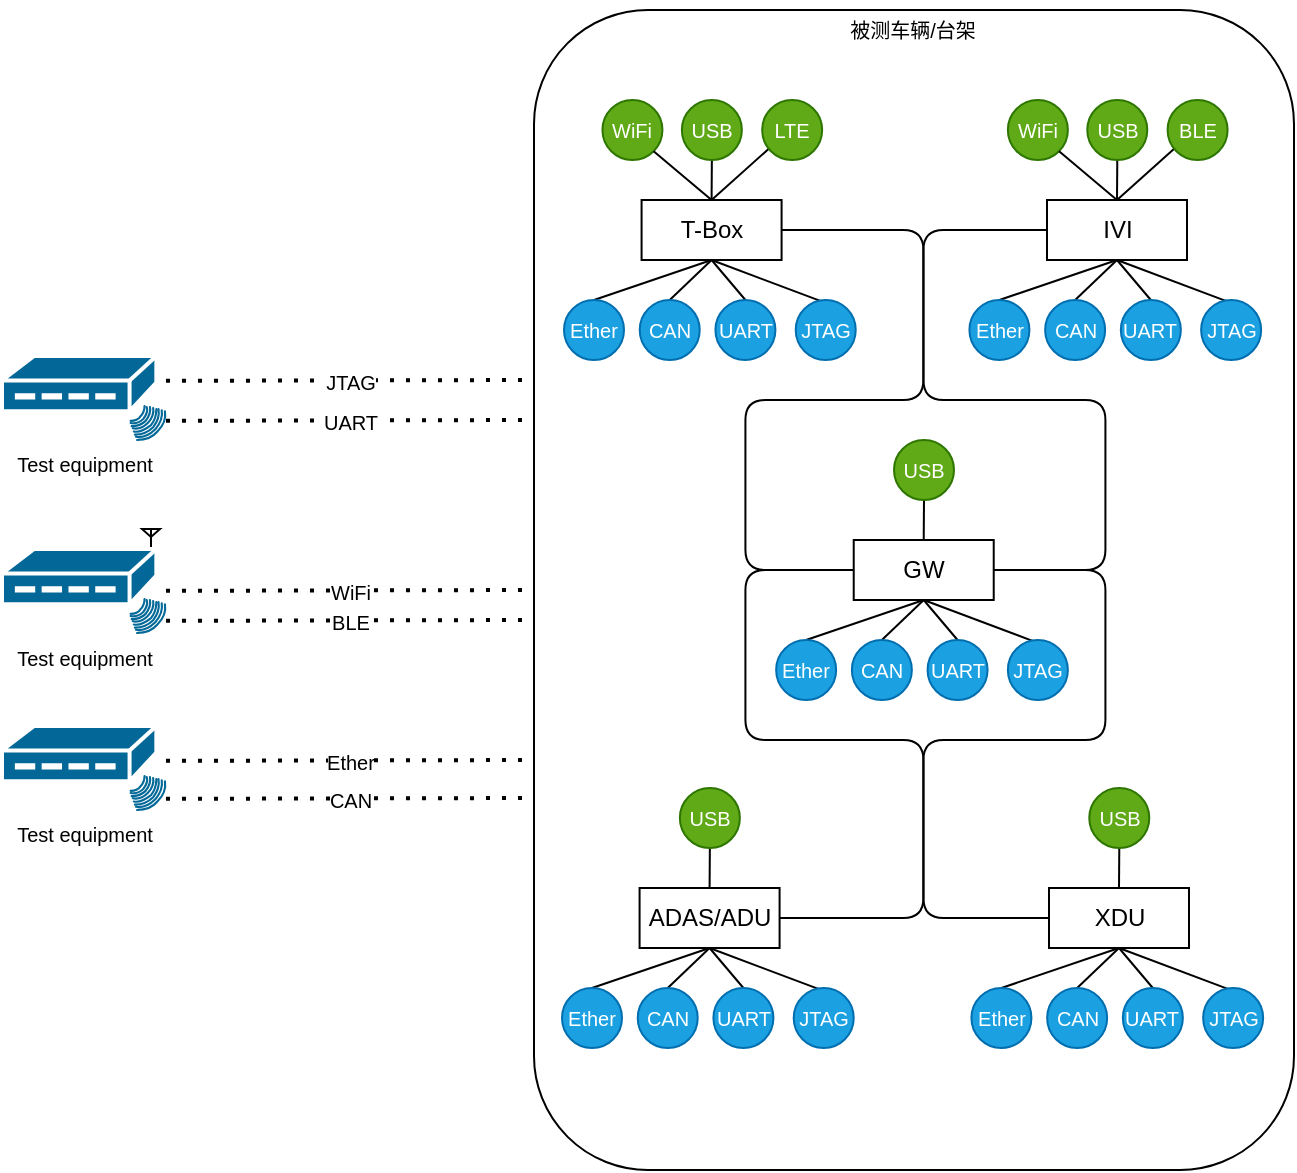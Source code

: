 <mxfile>
    <diagram id="HKvocRClT9qoP15i_6QW" name="Page-1">
        <mxGraphModel dx="1060" dy="627" grid="1" gridSize="10" guides="1" tooltips="1" connect="1" arrows="1" fold="1" page="1" pageScale="1" pageWidth="827" pageHeight="1169" math="0" shadow="0">
            <root>
                <mxCell id="0"/>
                <mxCell id="1" parent="0"/>
                <mxCell id="167" value="" style="rounded=1;whiteSpace=wrap;html=1;fontSize=10;" vertex="1" parent="1">
                    <mxGeometry x="386" y="185" width="380" height="580" as="geometry"/>
                </mxCell>
                <mxCell id="47" value="WiFi" style="ellipse;whiteSpace=wrap;html=1;aspect=fixed;fillColor=#60a917;fontColor=#ffffff;strokeColor=#2D7600;fontSize=10;flipH=1;" vertex="1" parent="1">
                    <mxGeometry x="622.93" y="230" width="30" height="30" as="geometry"/>
                </mxCell>
                <mxCell id="54" style="edgeStyle=none;html=1;exitX=1;exitY=0;exitDx=0;exitDy=0;entryX=0.5;entryY=0;entryDx=0;entryDy=0;endArrow=none;endFill=0;" edge="1" parent="1" source="53" target="49">
                    <mxGeometry relative="1" as="geometry"/>
                </mxCell>
                <mxCell id="58" style="edgeStyle=none;html=1;exitX=0.5;exitY=1;exitDx=0;exitDy=0;entryX=0.557;entryY=0.027;entryDx=0;entryDy=0;entryPerimeter=0;endArrow=none;endFill=0;" edge="1" parent="1" source="49" target="56">
                    <mxGeometry relative="1" as="geometry"/>
                </mxCell>
                <mxCell id="59" style="edgeStyle=none;html=1;entryX=0.5;entryY=0;entryDx=0;entryDy=0;endArrow=none;endFill=0;exitX=0.5;exitY=1;exitDx=0;exitDy=0;" edge="1" parent="1" source="49" target="57">
                    <mxGeometry relative="1" as="geometry"/>
                </mxCell>
                <mxCell id="73" style="edgeStyle=none;html=1;exitX=0.5;exitY=1;exitDx=0;exitDy=0;entryX=0.5;entryY=0;entryDx=0;entryDy=0;endArrow=none;endFill=0;" edge="1" parent="1" source="49" target="72">
                    <mxGeometry relative="1" as="geometry"/>
                </mxCell>
                <mxCell id="49" value="IVI" style="rounded=0;whiteSpace=wrap;html=1;" vertex="1" parent="1">
                    <mxGeometry x="642.5" y="280" width="70" height="30" as="geometry"/>
                </mxCell>
                <mxCell id="51" value="" style="endArrow=none;html=1;exitX=1;exitY=1;exitDx=0;exitDy=0;entryX=0.5;entryY=0;entryDx=0;entryDy=0;" edge="1" parent="1" source="47" target="49">
                    <mxGeometry width="50" height="50" relative="1" as="geometry">
                        <mxPoint x="612.5" y="450" as="sourcePoint"/>
                        <mxPoint x="662.5" y="400" as="targetPoint"/>
                    </mxGeometry>
                </mxCell>
                <mxCell id="55" style="edgeStyle=none;html=1;entryX=0.5;entryY=0;entryDx=0;entryDy=0;endArrow=none;endFill=0;" edge="1" parent="1" source="52" target="49">
                    <mxGeometry relative="1" as="geometry"/>
                </mxCell>
                <mxCell id="52" value="USB" style="ellipse;whiteSpace=wrap;html=1;aspect=fixed;fillColor=#60a917;fontColor=#ffffff;strokeColor=#2D7600;fontSize=10;flipH=1;" vertex="1" parent="1">
                    <mxGeometry x="662.64" y="230" width="30" height="30" as="geometry"/>
                </mxCell>
                <mxCell id="53" value="BLE" style="ellipse;whiteSpace=wrap;html=1;aspect=fixed;fillColor=#60a917;fontColor=#ffffff;strokeColor=#2D7600;fontSize=10;flipH=1;" vertex="1" parent="1">
                    <mxGeometry x="702.79" y="230" width="30" height="30" as="geometry"/>
                </mxCell>
                <mxCell id="56" value="JTAG" style="ellipse;whiteSpace=wrap;html=1;aspect=fixed;fillColor=#1ba1e2;fontColor=#ffffff;strokeColor=#006EAF;fontSize=10;flipH=1;" vertex="1" parent="1">
                    <mxGeometry x="719.57" y="330" width="30" height="30" as="geometry"/>
                </mxCell>
                <mxCell id="57" value="UART" style="ellipse;whiteSpace=wrap;html=1;aspect=fixed;fillColor=#1ba1e2;fontColor=#ffffff;strokeColor=#006EAF;fontSize=10;flipH=1;" vertex="1" parent="1">
                    <mxGeometry x="679.42" y="330" width="30" height="30" as="geometry"/>
                </mxCell>
                <mxCell id="72" value="CAN" style="ellipse;whiteSpace=wrap;html=1;aspect=fixed;fillColor=#1ba1e2;fontColor=#ffffff;strokeColor=#006EAF;fontSize=10;flipH=1;" vertex="1" parent="1">
                    <mxGeometry x="641.57" y="330" width="30" height="30" as="geometry"/>
                </mxCell>
                <mxCell id="96" style="edgeStyle=none;html=1;exitX=0.5;exitY=0;exitDx=0;exitDy=0;entryX=0.5;entryY=1;entryDx=0;entryDy=0;fontSize=10;endArrow=none;endFill=0;" edge="1" parent="1" source="95" target="49">
                    <mxGeometry relative="1" as="geometry"/>
                </mxCell>
                <mxCell id="95" value="Ether" style="ellipse;whiteSpace=wrap;html=1;aspect=fixed;fillColor=#1ba1e2;fontColor=#ffffff;strokeColor=#006EAF;fontSize=10;flipH=1;" vertex="1" parent="1">
                    <mxGeometry x="603.71" y="330" width="30" height="30" as="geometry"/>
                </mxCell>
                <mxCell id="98" value="WiFi" style="ellipse;whiteSpace=wrap;html=1;aspect=fixed;fillColor=#60a917;fontColor=#ffffff;strokeColor=#2D7600;fontSize=10;flipH=1;" vertex="1" parent="1">
                    <mxGeometry x="420.22" y="230" width="30" height="30" as="geometry"/>
                </mxCell>
                <mxCell id="99" style="edgeStyle=none;html=1;exitX=1;exitY=0;exitDx=0;exitDy=0;entryX=0.5;entryY=0;entryDx=0;entryDy=0;endArrow=none;endFill=0;" edge="1" parent="1" source="107" target="103">
                    <mxGeometry relative="1" as="geometry"/>
                </mxCell>
                <mxCell id="100" style="edgeStyle=none;html=1;exitX=0.5;exitY=1;exitDx=0;exitDy=0;entryX=0.557;entryY=0.027;entryDx=0;entryDy=0;entryPerimeter=0;endArrow=none;endFill=0;" edge="1" parent="1" source="103" target="108">
                    <mxGeometry relative="1" as="geometry"/>
                </mxCell>
                <mxCell id="101" style="edgeStyle=none;html=1;entryX=0.5;entryY=0;entryDx=0;entryDy=0;endArrow=none;endFill=0;exitX=0.5;exitY=1;exitDx=0;exitDy=0;" edge="1" parent="1" source="103" target="109">
                    <mxGeometry relative="1" as="geometry"/>
                </mxCell>
                <mxCell id="102" style="edgeStyle=none;html=1;exitX=0.5;exitY=1;exitDx=0;exitDy=0;entryX=0.5;entryY=0;entryDx=0;entryDy=0;endArrow=none;endFill=0;" edge="1" parent="1" source="103" target="110">
                    <mxGeometry relative="1" as="geometry"/>
                </mxCell>
                <mxCell id="103" value="T-Box" style="rounded=0;whiteSpace=wrap;html=1;" vertex="1" parent="1">
                    <mxGeometry x="439.79" y="280" width="70" height="30" as="geometry"/>
                </mxCell>
                <mxCell id="104" value="" style="endArrow=none;html=1;exitX=1;exitY=1;exitDx=0;exitDy=0;entryX=0.5;entryY=0;entryDx=0;entryDy=0;" edge="1" parent="1" source="98" target="103">
                    <mxGeometry width="50" height="50" relative="1" as="geometry">
                        <mxPoint x="409.79" y="450" as="sourcePoint"/>
                        <mxPoint x="459.79" y="400" as="targetPoint"/>
                    </mxGeometry>
                </mxCell>
                <mxCell id="105" style="edgeStyle=none;html=1;entryX=0.5;entryY=0;entryDx=0;entryDy=0;endArrow=none;endFill=0;" edge="1" parent="1" source="106" target="103">
                    <mxGeometry relative="1" as="geometry"/>
                </mxCell>
                <mxCell id="106" value="USB" style="ellipse;whiteSpace=wrap;html=1;aspect=fixed;fillColor=#60a917;fontColor=#ffffff;strokeColor=#2D7600;fontSize=10;flipH=1;" vertex="1" parent="1">
                    <mxGeometry x="459.93" y="230" width="30" height="30" as="geometry"/>
                </mxCell>
                <mxCell id="107" value="LTE" style="ellipse;whiteSpace=wrap;html=1;aspect=fixed;fillColor=#60a917;fontColor=#ffffff;strokeColor=#2D7600;fontSize=10;flipH=1;" vertex="1" parent="1">
                    <mxGeometry x="500.08" y="230" width="30" height="30" as="geometry"/>
                </mxCell>
                <mxCell id="108" value="JTAG" style="ellipse;whiteSpace=wrap;html=1;aspect=fixed;fillColor=#1ba1e2;fontColor=#ffffff;strokeColor=#006EAF;fontSize=10;flipH=1;" vertex="1" parent="1">
                    <mxGeometry x="516.86" y="330" width="30" height="30" as="geometry"/>
                </mxCell>
                <mxCell id="109" value="UART" style="ellipse;whiteSpace=wrap;html=1;aspect=fixed;fillColor=#1ba1e2;fontColor=#ffffff;strokeColor=#006EAF;fontSize=10;flipH=1;" vertex="1" parent="1">
                    <mxGeometry x="476.71" y="330" width="30" height="30" as="geometry"/>
                </mxCell>
                <mxCell id="110" value="CAN" style="ellipse;whiteSpace=wrap;html=1;aspect=fixed;fillColor=#1ba1e2;fontColor=#ffffff;strokeColor=#006EAF;fontSize=10;flipH=1;" vertex="1" parent="1">
                    <mxGeometry x="438.86" y="330" width="30" height="30" as="geometry"/>
                </mxCell>
                <mxCell id="111" style="edgeStyle=none;html=1;exitX=0.5;exitY=0;exitDx=0;exitDy=0;entryX=0.5;entryY=1;entryDx=0;entryDy=0;fontSize=10;endArrow=none;endFill=0;" edge="1" parent="1" source="112" target="103">
                    <mxGeometry relative="1" as="geometry"/>
                </mxCell>
                <mxCell id="112" value="Ether" style="ellipse;whiteSpace=wrap;html=1;aspect=fixed;fillColor=#1ba1e2;fontColor=#ffffff;strokeColor=#006EAF;fontSize=10;flipH=1;" vertex="1" parent="1">
                    <mxGeometry x="401" y="330" width="30" height="30" as="geometry"/>
                </mxCell>
                <mxCell id="115" style="edgeStyle=none;html=1;exitX=0.5;exitY=1;exitDx=0;exitDy=0;entryX=0.557;entryY=0.027;entryDx=0;entryDy=0;entryPerimeter=0;endArrow=none;endFill=0;" edge="1" parent="1" source="118" target="123">
                    <mxGeometry relative="1" as="geometry"/>
                </mxCell>
                <mxCell id="116" style="edgeStyle=none;html=1;entryX=0.5;entryY=0;entryDx=0;entryDy=0;endArrow=none;endFill=0;exitX=0.5;exitY=1;exitDx=0;exitDy=0;" edge="1" parent="1" source="118" target="124">
                    <mxGeometry relative="1" as="geometry"/>
                </mxCell>
                <mxCell id="117" style="edgeStyle=none;html=1;exitX=0.5;exitY=1;exitDx=0;exitDy=0;entryX=0.5;entryY=0;entryDx=0;entryDy=0;endArrow=none;endFill=0;" edge="1" parent="1" source="118" target="125">
                    <mxGeometry relative="1" as="geometry"/>
                </mxCell>
                <mxCell id="159" style="edgeStyle=none;html=1;exitX=0;exitY=0.5;exitDx=0;exitDy=0;fontSize=10;endArrow=none;endFill=0;entryX=1;entryY=0.5;entryDx=0;entryDy=0;" edge="1" parent="1" source="118" target="103">
                    <mxGeometry relative="1" as="geometry">
                        <mxPoint x="571.71" y="290" as="targetPoint"/>
                        <Array as="points">
                            <mxPoint x="491.71" y="465"/>
                            <mxPoint x="491.71" y="380"/>
                            <mxPoint x="580.71" y="380"/>
                            <mxPoint x="580.71" y="295"/>
                        </Array>
                    </mxGeometry>
                </mxCell>
                <mxCell id="161" style="edgeStyle=none;html=1;exitX=1;exitY=0.5;exitDx=0;exitDy=0;entryX=0;entryY=0.5;entryDx=0;entryDy=0;fontSize=10;endArrow=none;endFill=0;" edge="1" parent="1" source="118" target="49">
                    <mxGeometry relative="1" as="geometry">
                        <Array as="points">
                            <mxPoint x="671.71" y="465"/>
                            <mxPoint x="671.71" y="380"/>
                            <mxPoint x="580.71" y="380"/>
                            <mxPoint x="580.71" y="295"/>
                        </Array>
                    </mxGeometry>
                </mxCell>
                <mxCell id="162" style="edgeStyle=none;html=1;exitX=0;exitY=0.5;exitDx=0;exitDy=0;entryX=1;entryY=0.5;entryDx=0;entryDy=0;fontSize=10;endArrow=none;endFill=0;" edge="1" parent="1" source="118" target="133">
                    <mxGeometry relative="1" as="geometry">
                        <Array as="points">
                            <mxPoint x="491.71" y="465"/>
                            <mxPoint x="491.71" y="550"/>
                            <mxPoint x="580.71" y="550"/>
                            <mxPoint x="580.71" y="639"/>
                        </Array>
                    </mxGeometry>
                </mxCell>
                <mxCell id="163" style="edgeStyle=none;html=1;exitX=1;exitY=0.5;exitDx=0;exitDy=0;entryX=0;entryY=0.5;entryDx=0;entryDy=0;fontSize=10;endArrow=none;endFill=0;" edge="1" parent="1" source="118" target="149">
                    <mxGeometry relative="1" as="geometry">
                        <Array as="points">
                            <mxPoint x="671.71" y="465"/>
                            <mxPoint x="671.71" y="550"/>
                            <mxPoint x="580.71" y="550"/>
                            <mxPoint x="580.71" y="639"/>
                        </Array>
                    </mxGeometry>
                </mxCell>
                <mxCell id="118" value="GW" style="rounded=0;whiteSpace=wrap;html=1;" vertex="1" parent="1">
                    <mxGeometry x="545.86" y="450" width="70" height="30" as="geometry"/>
                </mxCell>
                <mxCell id="120" style="edgeStyle=none;html=1;entryX=0.5;entryY=0;entryDx=0;entryDy=0;endArrow=none;endFill=0;" edge="1" parent="1" source="121" target="118">
                    <mxGeometry relative="1" as="geometry"/>
                </mxCell>
                <mxCell id="121" value="USB" style="ellipse;whiteSpace=wrap;html=1;aspect=fixed;fillColor=#60a917;fontColor=#ffffff;strokeColor=#2D7600;fontSize=10;flipH=1;" vertex="1" parent="1">
                    <mxGeometry x="566" y="400" width="30" height="30" as="geometry"/>
                </mxCell>
                <mxCell id="123" value="JTAG" style="ellipse;whiteSpace=wrap;html=1;aspect=fixed;fillColor=#1ba1e2;fontColor=#ffffff;strokeColor=#006EAF;fontSize=10;flipH=1;" vertex="1" parent="1">
                    <mxGeometry x="622.93" y="500" width="30" height="30" as="geometry"/>
                </mxCell>
                <mxCell id="124" value="UART" style="ellipse;whiteSpace=wrap;html=1;aspect=fixed;fillColor=#1ba1e2;fontColor=#ffffff;strokeColor=#006EAF;fontSize=10;flipH=1;" vertex="1" parent="1">
                    <mxGeometry x="582.78" y="500" width="30" height="30" as="geometry"/>
                </mxCell>
                <mxCell id="125" value="CAN" style="ellipse;whiteSpace=wrap;html=1;aspect=fixed;fillColor=#1ba1e2;fontColor=#ffffff;strokeColor=#006EAF;fontSize=10;flipH=1;" vertex="1" parent="1">
                    <mxGeometry x="544.93" y="500" width="30" height="30" as="geometry"/>
                </mxCell>
                <mxCell id="126" style="edgeStyle=none;html=1;exitX=0.5;exitY=0;exitDx=0;exitDy=0;entryX=0.5;entryY=1;entryDx=0;entryDy=0;fontSize=10;endArrow=none;endFill=0;" edge="1" parent="1" source="127" target="118">
                    <mxGeometry relative="1" as="geometry"/>
                </mxCell>
                <mxCell id="127" value="Ether" style="ellipse;whiteSpace=wrap;html=1;aspect=fixed;fillColor=#1ba1e2;fontColor=#ffffff;strokeColor=#006EAF;fontSize=10;flipH=1;" vertex="1" parent="1">
                    <mxGeometry x="507.07" y="500" width="30" height="30" as="geometry"/>
                </mxCell>
                <mxCell id="130" style="edgeStyle=none;html=1;exitX=0.5;exitY=1;exitDx=0;exitDy=0;entryX=0.557;entryY=0.027;entryDx=0;entryDy=0;entryPerimeter=0;endArrow=none;endFill=0;" edge="1" parent="1" source="133" target="138">
                    <mxGeometry relative="1" as="geometry"/>
                </mxCell>
                <mxCell id="131" style="edgeStyle=none;html=1;entryX=0.5;entryY=0;entryDx=0;entryDy=0;endArrow=none;endFill=0;exitX=0.5;exitY=1;exitDx=0;exitDy=0;" edge="1" parent="1" source="133" target="139">
                    <mxGeometry relative="1" as="geometry"/>
                </mxCell>
                <mxCell id="132" style="edgeStyle=none;html=1;exitX=0.5;exitY=1;exitDx=0;exitDy=0;entryX=0.5;entryY=0;entryDx=0;entryDy=0;endArrow=none;endFill=0;" edge="1" parent="1" source="133" target="140">
                    <mxGeometry relative="1" as="geometry"/>
                </mxCell>
                <mxCell id="133" value="ADAS/ADU" style="rounded=0;whiteSpace=wrap;html=1;" vertex="1" parent="1">
                    <mxGeometry x="438.79" y="624" width="70" height="30" as="geometry"/>
                </mxCell>
                <mxCell id="164" style="edgeStyle=none;html=1;exitX=0.5;exitY=1;exitDx=0;exitDy=0;entryX=0.5;entryY=0;entryDx=0;entryDy=0;fontSize=10;endArrow=none;endFill=0;" edge="1" parent="1" source="136" target="133">
                    <mxGeometry relative="1" as="geometry"/>
                </mxCell>
                <mxCell id="136" value="USB" style="ellipse;whiteSpace=wrap;html=1;aspect=fixed;fillColor=#60a917;fontColor=#ffffff;strokeColor=#2D7600;fontSize=10;flipH=1;" vertex="1" parent="1">
                    <mxGeometry x="458.93" y="574" width="30" height="30" as="geometry"/>
                </mxCell>
                <mxCell id="138" value="JTAG" style="ellipse;whiteSpace=wrap;html=1;aspect=fixed;fillColor=#1ba1e2;fontColor=#ffffff;strokeColor=#006EAF;fontSize=10;flipH=1;" vertex="1" parent="1">
                    <mxGeometry x="515.86" y="674" width="30" height="30" as="geometry"/>
                </mxCell>
                <mxCell id="139" value="UART" style="ellipse;whiteSpace=wrap;html=1;aspect=fixed;fillColor=#1ba1e2;fontColor=#ffffff;strokeColor=#006EAF;fontSize=10;flipH=1;" vertex="1" parent="1">
                    <mxGeometry x="475.71" y="674" width="30" height="30" as="geometry"/>
                </mxCell>
                <mxCell id="140" value="CAN" style="ellipse;whiteSpace=wrap;html=1;aspect=fixed;fillColor=#1ba1e2;fontColor=#ffffff;strokeColor=#006EAF;fontSize=10;flipH=1;" vertex="1" parent="1">
                    <mxGeometry x="437.86" y="674" width="30" height="30" as="geometry"/>
                </mxCell>
                <mxCell id="141" style="edgeStyle=none;html=1;exitX=0.5;exitY=0;exitDx=0;exitDy=0;entryX=0.5;entryY=1;entryDx=0;entryDy=0;fontSize=10;endArrow=none;endFill=0;" edge="1" parent="1" source="142" target="133">
                    <mxGeometry relative="1" as="geometry"/>
                </mxCell>
                <mxCell id="142" value="Ether" style="ellipse;whiteSpace=wrap;html=1;aspect=fixed;fillColor=#1ba1e2;fontColor=#ffffff;strokeColor=#006EAF;fontSize=10;flipH=1;" vertex="1" parent="1">
                    <mxGeometry x="400" y="674" width="30" height="30" as="geometry"/>
                </mxCell>
                <mxCell id="146" style="edgeStyle=none;html=1;exitX=0.5;exitY=1;exitDx=0;exitDy=0;entryX=0.557;entryY=0.027;entryDx=0;entryDy=0;entryPerimeter=0;endArrow=none;endFill=0;" edge="1" parent="1" source="149" target="153">
                    <mxGeometry relative="1" as="geometry"/>
                </mxCell>
                <mxCell id="147" style="edgeStyle=none;html=1;entryX=0.5;entryY=0;entryDx=0;entryDy=0;endArrow=none;endFill=0;exitX=0.5;exitY=1;exitDx=0;exitDy=0;" edge="1" parent="1" source="149" target="154">
                    <mxGeometry relative="1" as="geometry"/>
                </mxCell>
                <mxCell id="148" style="edgeStyle=none;html=1;exitX=0.5;exitY=1;exitDx=0;exitDy=0;entryX=0.5;entryY=0;entryDx=0;entryDy=0;endArrow=none;endFill=0;" edge="1" parent="1" source="149" target="155">
                    <mxGeometry relative="1" as="geometry"/>
                </mxCell>
                <mxCell id="165" style="edgeStyle=none;html=1;exitX=0.5;exitY=0;exitDx=0;exitDy=0;entryX=0.5;entryY=1;entryDx=0;entryDy=0;fontSize=10;endArrow=none;endFill=0;" edge="1" parent="1" source="149" target="151">
                    <mxGeometry relative="1" as="geometry"/>
                </mxCell>
                <mxCell id="149" value="XDU" style="rounded=0;whiteSpace=wrap;html=1;" vertex="1" parent="1">
                    <mxGeometry x="643.5" y="624" width="70" height="30" as="geometry"/>
                </mxCell>
                <mxCell id="151" value="USB" style="ellipse;whiteSpace=wrap;html=1;aspect=fixed;fillColor=#60a917;fontColor=#ffffff;strokeColor=#2D7600;fontSize=10;flipH=1;" vertex="1" parent="1">
                    <mxGeometry x="663.64" y="574" width="30" height="30" as="geometry"/>
                </mxCell>
                <mxCell id="153" value="JTAG" style="ellipse;whiteSpace=wrap;html=1;aspect=fixed;fillColor=#1ba1e2;fontColor=#ffffff;strokeColor=#006EAF;fontSize=10;flipH=1;" vertex="1" parent="1">
                    <mxGeometry x="720.57" y="674" width="30" height="30" as="geometry"/>
                </mxCell>
                <mxCell id="154" value="UART" style="ellipse;whiteSpace=wrap;html=1;aspect=fixed;fillColor=#1ba1e2;fontColor=#ffffff;strokeColor=#006EAF;fontSize=10;flipH=1;" vertex="1" parent="1">
                    <mxGeometry x="680.42" y="674" width="30" height="30" as="geometry"/>
                </mxCell>
                <mxCell id="155" value="CAN" style="ellipse;whiteSpace=wrap;html=1;aspect=fixed;fillColor=#1ba1e2;fontColor=#ffffff;strokeColor=#006EAF;fontSize=10;flipH=1;" vertex="1" parent="1">
                    <mxGeometry x="642.57" y="674" width="30" height="30" as="geometry"/>
                </mxCell>
                <mxCell id="156" style="edgeStyle=none;html=1;exitX=0.5;exitY=0;exitDx=0;exitDy=0;entryX=0.5;entryY=1;entryDx=0;entryDy=0;fontSize=10;endArrow=none;endFill=0;" edge="1" parent="1" source="157" target="149">
                    <mxGeometry relative="1" as="geometry"/>
                </mxCell>
                <mxCell id="157" value="Ether" style="ellipse;whiteSpace=wrap;html=1;aspect=fixed;fillColor=#1ba1e2;fontColor=#ffffff;strokeColor=#006EAF;fontSize=10;flipH=1;" vertex="1" parent="1">
                    <mxGeometry x="604.71" y="674" width="30" height="30" as="geometry"/>
                </mxCell>
                <mxCell id="168" value="被测车辆/台架" style="text;html=1;strokeColor=none;fillColor=none;align=center;verticalAlign=middle;whiteSpace=wrap;rounded=0;fontSize=10;" vertex="1" parent="1">
                    <mxGeometry x="527.39" y="180" width="97.22" height="30" as="geometry"/>
                </mxCell>
                <mxCell id="172" value="" style="verticalLabelPosition=bottom;shadow=0;dashed=0;align=center;html=1;verticalAlign=top;shape=mxgraph.electrical.radio.aerial_-_antenna_2;fontSize=10;" vertex="1" parent="1">
                    <mxGeometry x="190" y="444.5" width="9" height="10" as="geometry"/>
                </mxCell>
                <mxCell id="173" value="Test equipment" style="shape=mxgraph.cisco.modems_and_phones.rf_modem;html=1;pointerEvents=1;dashed=0;fillColor=#036897;strokeColor=#ffffff;strokeWidth=2;verticalLabelPosition=bottom;verticalAlign=top;align=center;outlineConnect=0;fontSize=10;" vertex="1" parent="1">
                    <mxGeometry x="120" y="454.5" width="82" height="42" as="geometry"/>
                </mxCell>
                <mxCell id="174" value="" style="endArrow=none;dashed=1;html=1;dashPattern=1 3;strokeWidth=2;fontSize=10;entryX=0;entryY=0.5;entryDx=0;entryDy=0;" edge="1" parent="1" source="173" target="167">
                    <mxGeometry width="50" height="50" relative="1" as="geometry">
                        <mxPoint x="390" y="410" as="sourcePoint"/>
                        <mxPoint x="380" y="440" as="targetPoint"/>
                    </mxGeometry>
                </mxCell>
                <mxCell id="175" value="WiFi" style="edgeLabel;html=1;align=center;verticalAlign=middle;resizable=0;points=[];fontSize=10;" vertex="1" connectable="0" parent="174">
                    <mxGeometry x="-0.007" y="-1" relative="1" as="geometry">
                        <mxPoint as="offset"/>
                    </mxGeometry>
                </mxCell>
                <mxCell id="182" value="Test equipment" style="shape=mxgraph.cisco.modems_and_phones.rf_modem;html=1;pointerEvents=1;dashed=0;fillColor=#036897;strokeColor=#ffffff;strokeWidth=2;verticalLabelPosition=bottom;verticalAlign=top;align=center;outlineConnect=0;fontSize=10;" vertex="1" parent="1">
                    <mxGeometry x="120" y="543" width="82" height="42" as="geometry"/>
                </mxCell>
                <mxCell id="183" value="Test equipment" style="shape=mxgraph.cisco.modems_and_phones.rf_modem;html=1;pointerEvents=1;dashed=0;fillColor=#036897;strokeColor=#ffffff;strokeWidth=2;verticalLabelPosition=bottom;verticalAlign=top;align=center;outlineConnect=0;fontSize=10;" vertex="1" parent="1">
                    <mxGeometry x="120" y="358" width="82" height="42" as="geometry"/>
                </mxCell>
                <mxCell id="184" value="" style="endArrow=none;dashed=1;html=1;dashPattern=1 3;strokeWidth=2;fontSize=10;entryX=0;entryY=0.5;entryDx=0;entryDy=0;" edge="1" parent="1">
                    <mxGeometry width="50" height="50" relative="1" as="geometry">
                        <mxPoint x="202" y="560.409" as="sourcePoint"/>
                        <mxPoint x="386" y="560" as="targetPoint"/>
                    </mxGeometry>
                </mxCell>
                <mxCell id="185" value="Ether" style="edgeLabel;html=1;align=center;verticalAlign=middle;resizable=0;points=[];fontSize=10;" vertex="1" connectable="0" parent="184">
                    <mxGeometry x="-0.007" y="-1" relative="1" as="geometry">
                        <mxPoint as="offset"/>
                    </mxGeometry>
                </mxCell>
                <mxCell id="186" value="" style="endArrow=none;dashed=1;html=1;dashPattern=1 3;strokeWidth=2;fontSize=10;entryX=0;entryY=0.5;entryDx=0;entryDy=0;" edge="1" parent="1">
                    <mxGeometry width="50" height="50" relative="1" as="geometry">
                        <mxPoint x="202" y="370.409" as="sourcePoint"/>
                        <mxPoint x="386" y="370" as="targetPoint"/>
                    </mxGeometry>
                </mxCell>
                <mxCell id="187" value="JTAG" style="edgeLabel;html=1;align=center;verticalAlign=middle;resizable=0;points=[];fontSize=10;" vertex="1" connectable="0" parent="186">
                    <mxGeometry x="-0.007" y="-1" relative="1" as="geometry">
                        <mxPoint as="offset"/>
                    </mxGeometry>
                </mxCell>
                <mxCell id="188" value="" style="endArrow=none;dashed=1;html=1;dashPattern=1 3;strokeWidth=2;fontSize=10;entryX=0;entryY=0.5;entryDx=0;entryDy=0;" edge="1" parent="1">
                    <mxGeometry width="50" height="50" relative="1" as="geometry">
                        <mxPoint x="202" y="390.409" as="sourcePoint"/>
                        <mxPoint x="386" y="390" as="targetPoint"/>
                    </mxGeometry>
                </mxCell>
                <mxCell id="189" value="UART" style="edgeLabel;html=1;align=center;verticalAlign=middle;resizable=0;points=[];fontSize=10;" vertex="1" connectable="0" parent="188">
                    <mxGeometry x="-0.007" y="-1" relative="1" as="geometry">
                        <mxPoint as="offset"/>
                    </mxGeometry>
                </mxCell>
                <mxCell id="190" value="" style="endArrow=none;dashed=1;html=1;dashPattern=1 3;strokeWidth=2;fontSize=10;entryX=0;entryY=0.5;entryDx=0;entryDy=0;" edge="1" parent="1">
                    <mxGeometry width="50" height="50" relative="1" as="geometry">
                        <mxPoint x="202" y="579.409" as="sourcePoint"/>
                        <mxPoint x="386" y="579" as="targetPoint"/>
                    </mxGeometry>
                </mxCell>
                <mxCell id="191" value="CAN" style="edgeLabel;html=1;align=center;verticalAlign=middle;resizable=0;points=[];fontSize=10;" vertex="1" connectable="0" parent="190">
                    <mxGeometry x="-0.007" y="-1" relative="1" as="geometry">
                        <mxPoint as="offset"/>
                    </mxGeometry>
                </mxCell>
                <mxCell id="192" value="BLE" style="endArrow=none;dashed=1;html=1;dashPattern=1 3;strokeWidth=2;fontSize=10;entryX=0;entryY=0.5;entryDx=0;entryDy=0;" edge="1" parent="1">
                    <mxGeometry width="50" height="50" relative="1" as="geometry">
                        <mxPoint x="202" y="490.409" as="sourcePoint"/>
                        <mxPoint x="386" y="490" as="targetPoint"/>
                    </mxGeometry>
                </mxCell>
                <mxCell id="193" value="BLE" style="edgeLabel;html=1;align=center;verticalAlign=middle;resizable=0;points=[];fontSize=10;" vertex="1" connectable="0" parent="192">
                    <mxGeometry x="-0.007" y="-1" relative="1" as="geometry">
                        <mxPoint as="offset"/>
                    </mxGeometry>
                </mxCell>
            </root>
        </mxGraphModel>
    </diagram>
</mxfile>
